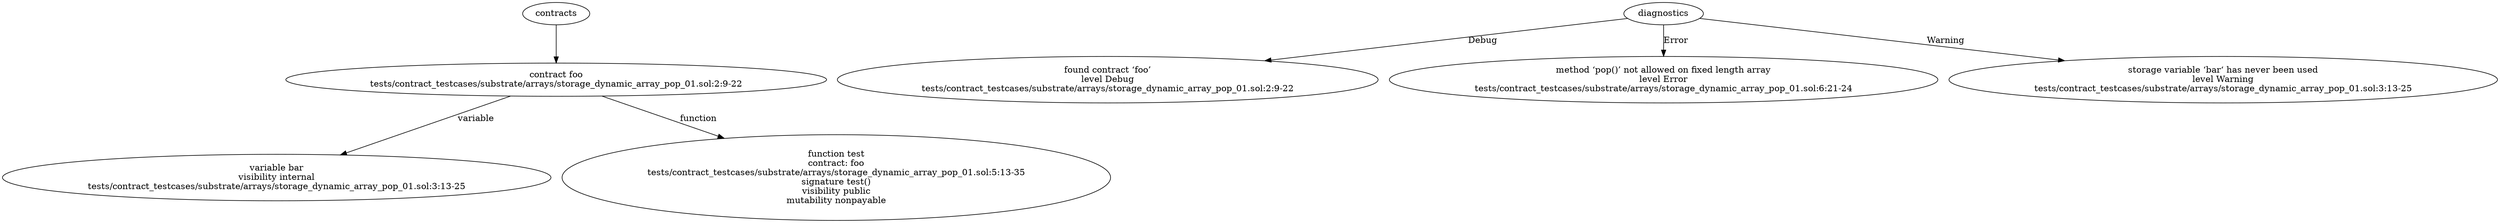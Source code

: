 strict digraph "tests/contract_testcases/substrate/arrays/storage_dynamic_array_pop_01.sol" {
	contract [label="contract foo\ntests/contract_testcases/substrate/arrays/storage_dynamic_array_pop_01.sol:2:9-22"]
	var [label="variable bar\nvisibility internal\ntests/contract_testcases/substrate/arrays/storage_dynamic_array_pop_01.sol:3:13-25"]
	test [label="function test\ncontract: foo\ntests/contract_testcases/substrate/arrays/storage_dynamic_array_pop_01.sol:5:13-35\nsignature test()\nvisibility public\nmutability nonpayable"]
	diagnostic [label="found contract ‘foo’\nlevel Debug\ntests/contract_testcases/substrate/arrays/storage_dynamic_array_pop_01.sol:2:9-22"]
	diagnostic_6 [label="method ‘pop()’ not allowed on fixed length array\nlevel Error\ntests/contract_testcases/substrate/arrays/storage_dynamic_array_pop_01.sol:6:21-24"]
	diagnostic_7 [label="storage variable ‘bar‘ has never been used\nlevel Warning\ntests/contract_testcases/substrate/arrays/storage_dynamic_array_pop_01.sol:3:13-25"]
	contracts -> contract
	contract -> var [label="variable"]
	contract -> test [label="function"]
	diagnostics -> diagnostic [label="Debug"]
	diagnostics -> diagnostic_6 [label="Error"]
	diagnostics -> diagnostic_7 [label="Warning"]
}
